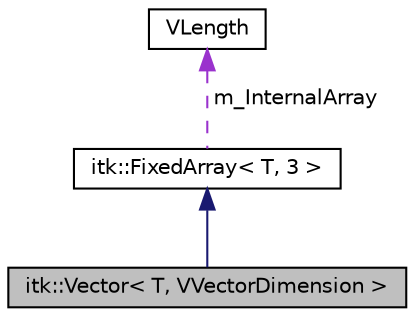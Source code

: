 digraph "itk::Vector&lt; T, VVectorDimension &gt;"
{
 // LATEX_PDF_SIZE
  edge [fontname="Helvetica",fontsize="10",labelfontname="Helvetica",labelfontsize="10"];
  node [fontname="Helvetica",fontsize="10",shape=record];
  Node1 [label="itk::Vector\< T, VVectorDimension \>",height=0.2,width=0.4,color="black", fillcolor="grey75", style="filled", fontcolor="black",tooltip="A templated class holding a n-Dimensional vector."];
  Node2 -> Node1 [dir="back",color="midnightblue",fontsize="10",style="solid",fontname="Helvetica"];
  Node2 [label="itk::FixedArray\< T, 3 \>",height=0.2,width=0.4,color="black", fillcolor="white", style="filled",URL="$classitk_1_1FixedArray.html",tooltip=" "];
  Node3 -> Node2 [dir="back",color="darkorchid3",fontsize="10",style="dashed",label=" m_InternalArray" ,fontname="Helvetica"];
  Node3 [label="VLength",height=0.2,width=0.4,color="black", fillcolor="white", style="filled",URL="$classVLength.html",tooltip=" "];
}
